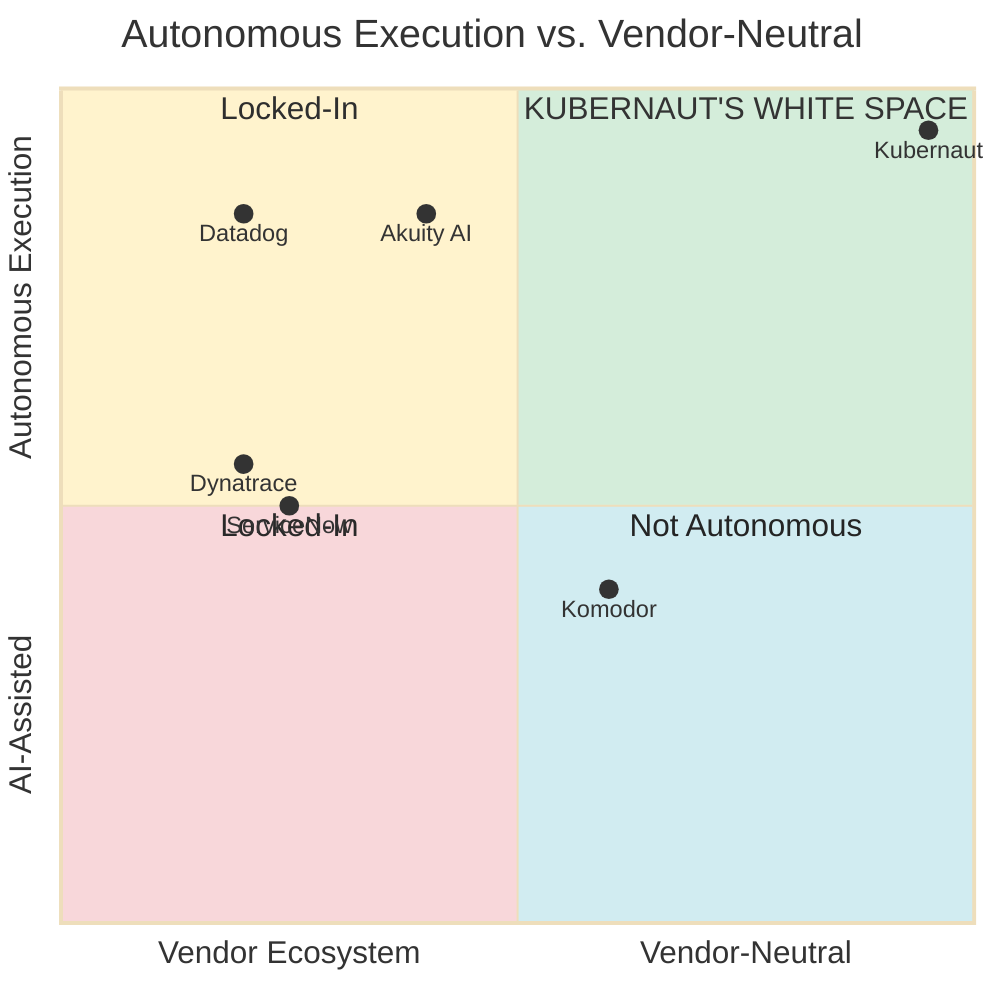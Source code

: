 %%{init: {'theme':'base', 'themeVariables': { 'quadrant1Fill':'#d4edda', 'quadrant2Fill':'#fff3cd', 'quadrant3Fill':'#f8d7da', 'quadrant4Fill':'#d1ecf1'}}}%%
quadrantChart
    title Autonomous Execution vs. Vendor-Neutral
    x-axis "Vendor Ecosystem" --> "Vendor-Neutral"
    y-axis "AI-Assisted" --> "Autonomous Execution"
    quadrant-1 "KUBERNAUT'S WHITE SPACE"
    quadrant-2 "Locked-In"
    quadrant-3 "Locked-In"
    quadrant-4 "Not Autonomous"
    "Kubernaut": [0.95, 0.95]
    "Datadog": [0.2, 0.85]
    "Akuity AI": [0.4, 0.85]
    "Dynatrace": [0.2, 0.55]
    "Komodor": [0.6, 0.4]
    "ServiceNow": [0.25, 0.50]